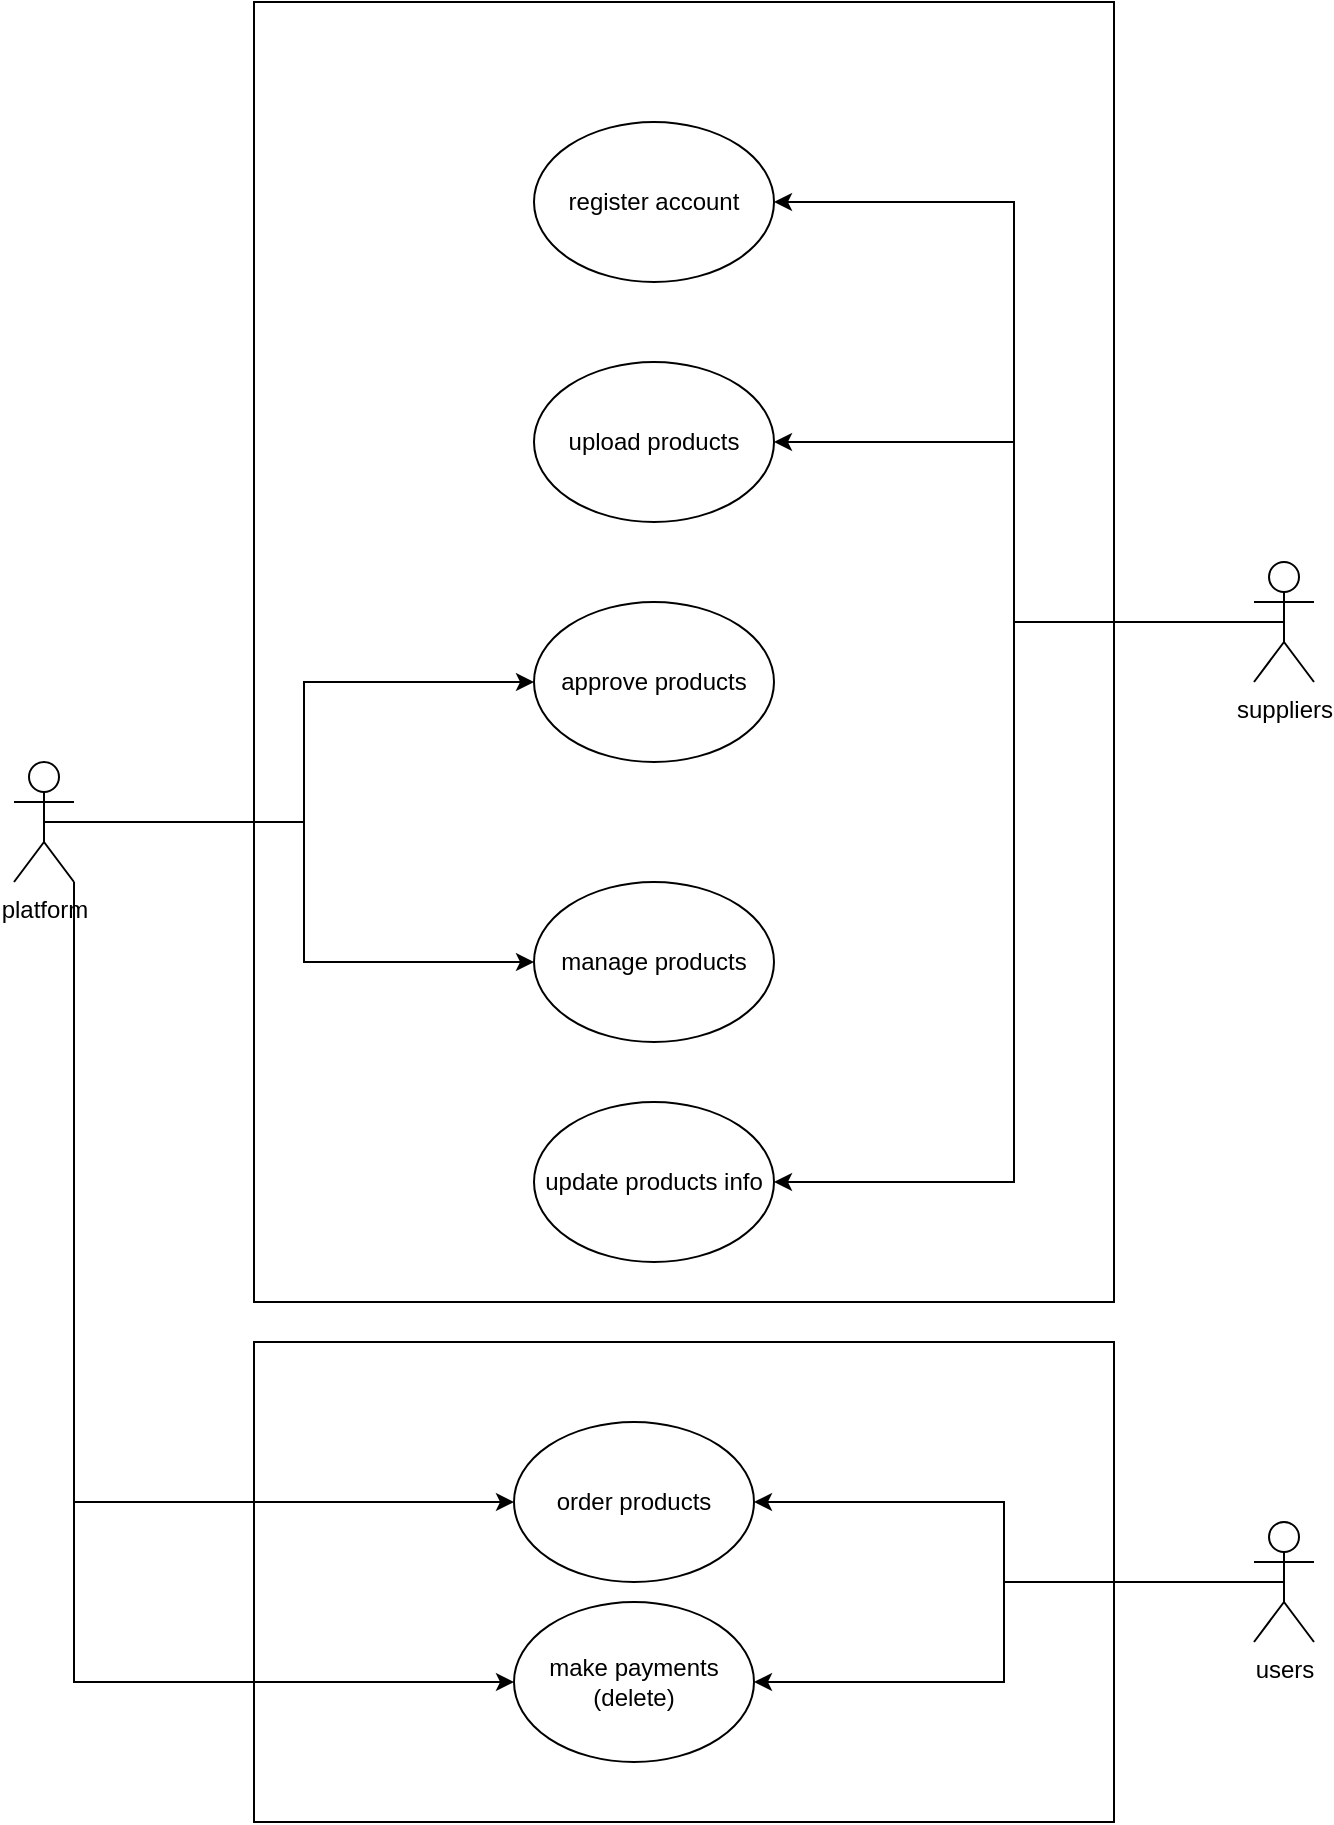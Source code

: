 <mxfile version="20.4.0" type="github" pages="5">
  <diagram id="nJC5CbtD6ITVbMb1Q73q" name="Use Case">
    <mxGraphModel dx="1407" dy="1702" grid="1" gridSize="10" guides="1" tooltips="1" connect="1" arrows="1" fold="1" page="1" pageScale="1" pageWidth="850" pageHeight="1100" math="0" shadow="0">
      <root>
        <mxCell id="0" />
        <mxCell id="1" parent="0" />
        <mxCell id="D7RnyqrD7TSsdvKjuRl5-16" value="" style="rounded=0;whiteSpace=wrap;html=1;" vertex="1" parent="1">
          <mxGeometry x="210" y="550" width="430" height="240" as="geometry" />
        </mxCell>
        <mxCell id="D7RnyqrD7TSsdvKjuRl5-15" value="" style="rounded=0;whiteSpace=wrap;html=1;" vertex="1" parent="1">
          <mxGeometry x="210" y="-120" width="430" height="650" as="geometry" />
        </mxCell>
        <mxCell id="otnVlE3y3-r2m2NQ43wk-14" style="edgeStyle=orthogonalEdgeStyle;rounded=0;orthogonalLoop=1;jettySize=auto;html=1;exitX=0.5;exitY=0.5;exitDx=0;exitDy=0;exitPerimeter=0;entryX=0;entryY=0.5;entryDx=0;entryDy=0;" parent="1" source="otnVlE3y3-r2m2NQ43wk-1" target="otnVlE3y3-r2m2NQ43wk-7" edge="1">
          <mxGeometry relative="1" as="geometry" />
        </mxCell>
        <mxCell id="D7RnyqrD7TSsdvKjuRl5-11" style="edgeStyle=orthogonalEdgeStyle;rounded=0;orthogonalLoop=1;jettySize=auto;html=1;exitX=1;exitY=1;exitDx=0;exitDy=0;exitPerimeter=0;entryX=0;entryY=0.5;entryDx=0;entryDy=0;" edge="1" parent="1" source="otnVlE3y3-r2m2NQ43wk-1" target="D7RnyqrD7TSsdvKjuRl5-4">
          <mxGeometry relative="1" as="geometry" />
        </mxCell>
        <mxCell id="D7RnyqrD7TSsdvKjuRl5-12" style="edgeStyle=orthogonalEdgeStyle;rounded=0;orthogonalLoop=1;jettySize=auto;html=1;exitX=1;exitY=1;exitDx=0;exitDy=0;exitPerimeter=0;entryX=0;entryY=0.5;entryDx=0;entryDy=0;" edge="1" parent="1" source="otnVlE3y3-r2m2NQ43wk-1" target="D7RnyqrD7TSsdvKjuRl5-6">
          <mxGeometry relative="1" as="geometry" />
        </mxCell>
        <mxCell id="9e-IZ0CjGGf-D902P03D-2" style="edgeStyle=orthogonalEdgeStyle;rounded=0;orthogonalLoop=1;jettySize=auto;html=1;exitX=0.5;exitY=0.5;exitDx=0;exitDy=0;exitPerimeter=0;entryX=0;entryY=0.5;entryDx=0;entryDy=0;" edge="1" parent="1" source="otnVlE3y3-r2m2NQ43wk-1" target="9e-IZ0CjGGf-D902P03D-1">
          <mxGeometry relative="1" as="geometry" />
        </mxCell>
        <mxCell id="otnVlE3y3-r2m2NQ43wk-1" value="platform" style="shape=umlActor;verticalLabelPosition=bottom;verticalAlign=top;html=1;" parent="1" vertex="1">
          <mxGeometry x="90" y="260" width="30" height="60" as="geometry" />
        </mxCell>
        <mxCell id="otnVlE3y3-r2m2NQ43wk-11" style="edgeStyle=orthogonalEdgeStyle;rounded=0;orthogonalLoop=1;jettySize=auto;html=1;exitX=0.5;exitY=0.5;exitDx=0;exitDy=0;exitPerimeter=0;entryX=1;entryY=0.5;entryDx=0;entryDy=0;" parent="1" source="otnVlE3y3-r2m2NQ43wk-2" target="otnVlE3y3-r2m2NQ43wk-5" edge="1">
          <mxGeometry relative="1" as="geometry" />
        </mxCell>
        <mxCell id="otnVlE3y3-r2m2NQ43wk-12" style="edgeStyle=orthogonalEdgeStyle;rounded=0;orthogonalLoop=1;jettySize=auto;html=1;exitX=0.5;exitY=0.5;exitDx=0;exitDy=0;exitPerimeter=0;entryX=1;entryY=0.5;entryDx=0;entryDy=0;" parent="1" source="otnVlE3y3-r2m2NQ43wk-2" target="otnVlE3y3-r2m2NQ43wk-6" edge="1">
          <mxGeometry relative="1" as="geometry" />
        </mxCell>
        <mxCell id="otnVlE3y3-r2m2NQ43wk-13" style="edgeStyle=orthogonalEdgeStyle;rounded=0;orthogonalLoop=1;jettySize=auto;html=1;exitX=0.5;exitY=0.5;exitDx=0;exitDy=0;exitPerimeter=0;entryX=1;entryY=0.5;entryDx=0;entryDy=0;" parent="1" source="otnVlE3y3-r2m2NQ43wk-2" target="otnVlE3y3-r2m2NQ43wk-9" edge="1">
          <mxGeometry relative="1" as="geometry" />
        </mxCell>
        <mxCell id="otnVlE3y3-r2m2NQ43wk-2" value="suppliers" style="shape=umlActor;verticalLabelPosition=bottom;verticalAlign=top;html=1;" parent="1" vertex="1">
          <mxGeometry x="710" y="160" width="30" height="60" as="geometry" />
        </mxCell>
        <mxCell id="otnVlE3y3-r2m2NQ43wk-5" value="register account" style="ellipse;whiteSpace=wrap;html=1;" parent="1" vertex="1">
          <mxGeometry x="350" y="-60" width="120" height="80" as="geometry" />
        </mxCell>
        <mxCell id="otnVlE3y3-r2m2NQ43wk-6" value="upload products" style="ellipse;whiteSpace=wrap;html=1;" parent="1" vertex="1">
          <mxGeometry x="350" y="60" width="120" height="80" as="geometry" />
        </mxCell>
        <mxCell id="otnVlE3y3-r2m2NQ43wk-7" value="manage products" style="ellipse;whiteSpace=wrap;html=1;" parent="1" vertex="1">
          <mxGeometry x="350" y="320" width="120" height="80" as="geometry" />
        </mxCell>
        <mxCell id="otnVlE3y3-r2m2NQ43wk-9" value="update products info" style="ellipse;whiteSpace=wrap;html=1;" parent="1" vertex="1">
          <mxGeometry x="350" y="430" width="120" height="80" as="geometry" />
        </mxCell>
        <mxCell id="D7RnyqrD7TSsdvKjuRl5-8" style="edgeStyle=orthogonalEdgeStyle;rounded=0;orthogonalLoop=1;jettySize=auto;html=1;exitX=0.5;exitY=0.5;exitDx=0;exitDy=0;exitPerimeter=0;entryX=1;entryY=0.5;entryDx=0;entryDy=0;" edge="1" parent="1" source="D7RnyqrD7TSsdvKjuRl5-3" target="D7RnyqrD7TSsdvKjuRl5-4">
          <mxGeometry relative="1" as="geometry" />
        </mxCell>
        <mxCell id="D7RnyqrD7TSsdvKjuRl5-9" style="edgeStyle=orthogonalEdgeStyle;rounded=0;orthogonalLoop=1;jettySize=auto;html=1;exitX=0.5;exitY=0.5;exitDx=0;exitDy=0;exitPerimeter=0;entryX=1;entryY=0.5;entryDx=0;entryDy=0;" edge="1" parent="1" source="D7RnyqrD7TSsdvKjuRl5-3" target="D7RnyqrD7TSsdvKjuRl5-6">
          <mxGeometry relative="1" as="geometry" />
        </mxCell>
        <mxCell id="D7RnyqrD7TSsdvKjuRl5-3" value="users" style="shape=umlActor;verticalLabelPosition=bottom;verticalAlign=top;html=1;" vertex="1" parent="1">
          <mxGeometry x="710" y="640" width="30" height="60" as="geometry" />
        </mxCell>
        <mxCell id="D7RnyqrD7TSsdvKjuRl5-4" value="order products" style="ellipse;whiteSpace=wrap;html=1;" vertex="1" parent="1">
          <mxGeometry x="340" y="590" width="120" height="80" as="geometry" />
        </mxCell>
        <mxCell id="D7RnyqrD7TSsdvKjuRl5-6" value="make payments (delete)" style="ellipse;whiteSpace=wrap;html=1;" vertex="1" parent="1">
          <mxGeometry x="340" y="680" width="120" height="80" as="geometry" />
        </mxCell>
        <mxCell id="9e-IZ0CjGGf-D902P03D-1" value="approve products" style="ellipse;whiteSpace=wrap;html=1;" vertex="1" parent="1">
          <mxGeometry x="350" y="180" width="120" height="80" as="geometry" />
        </mxCell>
      </root>
    </mxGraphModel>
  </diagram>
  <diagram id="8WiM7awgASSFZqjmYkqC" name="Activity Diagram">
    <mxGraphModel dx="1948" dy="834" grid="1" gridSize="10" guides="1" tooltips="1" connect="1" arrows="1" fold="1" page="1" pageScale="1" pageWidth="850" pageHeight="1100" math="0" shadow="0">
      <root>
        <mxCell id="0" />
        <mxCell id="1" parent="0" />
        <mxCell id="8fuKoQOsYQC5Oq5qR4_i-2" value="" style="ellipse;html=1;shape=startState;fillColor=#000000;strokeColor=#ff0000;" vertex="1" parent="1">
          <mxGeometry x="225" y="250" width="30" height="30" as="geometry" />
        </mxCell>
        <mxCell id="8fuKoQOsYQC5Oq5qR4_i-3" value="" style="edgeStyle=orthogonalEdgeStyle;html=1;verticalAlign=bottom;endArrow=open;endSize=8;strokeColor=#ff0000;rounded=0;" edge="1" source="8fuKoQOsYQC5Oq5qR4_i-2" parent="1">
          <mxGeometry relative="1" as="geometry">
            <mxPoint x="240" y="340" as="targetPoint" />
          </mxGeometry>
        </mxCell>
        <mxCell id="8fuKoQOsYQC5Oq5qR4_i-9" value="create supplier account" style="rounded=1;whiteSpace=wrap;html=1;arcSize=40;fontColor=#000000;fillColor=#ffffc0;strokeColor=#ff0000;" vertex="1" parent="1">
          <mxGeometry x="180" y="340" width="120" height="40" as="geometry" />
        </mxCell>
        <mxCell id="8fuKoQOsYQC5Oq5qR4_i-10" value="" style="edgeStyle=orthogonalEdgeStyle;html=1;verticalAlign=bottom;endArrow=open;endSize=8;strokeColor=#ff0000;rounded=0;" edge="1" source="8fuKoQOsYQC5Oq5qR4_i-9" parent="1">
          <mxGeometry relative="1" as="geometry">
            <mxPoint x="240" y="440" as="targetPoint" />
          </mxGeometry>
        </mxCell>
        <mxCell id="8fuKoQOsYQC5Oq5qR4_i-11" value="True?" style="rhombus;whiteSpace=wrap;html=1;fillColor=#ffffc0;strokeColor=#ff0000;" vertex="1" parent="1">
          <mxGeometry x="200" y="440" width="80" height="40" as="geometry" />
        </mxCell>
        <mxCell id="8fuKoQOsYQC5Oq5qR4_i-12" value="no" style="edgeStyle=orthogonalEdgeStyle;html=1;align=left;verticalAlign=bottom;endArrow=open;endSize=8;strokeColor=#ff0000;rounded=0;" edge="1" source="8fuKoQOsYQC5Oq5qR4_i-11" parent="1" target="8fuKoQOsYQC5Oq5qR4_i-25">
          <mxGeometry x="-1" relative="1" as="geometry">
            <mxPoint x="380" y="460" as="targetPoint" />
          </mxGeometry>
        </mxCell>
        <mxCell id="8fuKoQOsYQC5Oq5qR4_i-13" value="yes" style="edgeStyle=orthogonalEdgeStyle;html=1;align=left;verticalAlign=top;endArrow=open;endSize=8;strokeColor=#ff0000;rounded=0;" edge="1" source="8fuKoQOsYQC5Oq5qR4_i-11" parent="1">
          <mxGeometry x="-1" relative="1" as="geometry">
            <mxPoint x="240" y="540" as="targetPoint" />
          </mxGeometry>
        </mxCell>
        <mxCell id="8fuKoQOsYQC5Oq5qR4_i-14" value="login" style="rounded=1;whiteSpace=wrap;html=1;arcSize=40;fontColor=#000000;fillColor=#ffffc0;strokeColor=#ff0000;" vertex="1" parent="1">
          <mxGeometry x="180" y="540" width="120" height="40" as="geometry" />
        </mxCell>
        <mxCell id="8fuKoQOsYQC5Oq5qR4_i-15" value="" style="edgeStyle=orthogonalEdgeStyle;html=1;verticalAlign=bottom;endArrow=open;endSize=8;strokeColor=#ff0000;rounded=0;" edge="1" source="8fuKoQOsYQC5Oq5qR4_i-14" parent="1">
          <mxGeometry relative="1" as="geometry">
            <mxPoint x="240" y="640" as="targetPoint" />
          </mxGeometry>
        </mxCell>
        <mxCell id="8fuKoQOsYQC5Oq5qR4_i-17" value="True?" style="rhombus;whiteSpace=wrap;html=1;fillColor=#ffffc0;strokeColor=#ff0000;" vertex="1" parent="1">
          <mxGeometry x="200" y="640" width="80" height="40" as="geometry" />
        </mxCell>
        <mxCell id="8fuKoQOsYQC5Oq5qR4_i-18" value="no" style="edgeStyle=orthogonalEdgeStyle;html=1;align=left;verticalAlign=bottom;endArrow=open;endSize=8;strokeColor=#ff0000;rounded=0;exitX=0;exitY=0.5;exitDx=0;exitDy=0;entryX=0;entryY=0.5;entryDx=0;entryDy=0;" edge="1" source="8fuKoQOsYQC5Oq5qR4_i-17" parent="1" target="8fuKoQOsYQC5Oq5qR4_i-9">
          <mxGeometry x="-1" relative="1" as="geometry">
            <mxPoint x="380" y="660" as="targetPoint" />
            <Array as="points">
              <mxPoint x="110" y="660" />
              <mxPoint x="110" y="360" />
            </Array>
          </mxGeometry>
        </mxCell>
        <mxCell id="8fuKoQOsYQC5Oq5qR4_i-19" value="yes" style="edgeStyle=orthogonalEdgeStyle;html=1;align=left;verticalAlign=top;endArrow=open;endSize=8;strokeColor=#ff0000;rounded=0;" edge="1" source="8fuKoQOsYQC5Oq5qR4_i-17" parent="1">
          <mxGeometry x="-1" relative="1" as="geometry">
            <mxPoint x="240" y="740" as="targetPoint" />
          </mxGeometry>
        </mxCell>
        <mxCell id="8fuKoQOsYQC5Oq5qR4_i-29" style="edgeStyle=orthogonalEdgeStyle;rounded=0;orthogonalLoop=1;jettySize=auto;html=1;exitX=1;exitY=0.5;exitDx=0;exitDy=0;" edge="1" parent="1" source="8fuKoQOsYQC5Oq5qR4_i-20" target="8fuKoQOsYQC5Oq5qR4_i-27">
          <mxGeometry relative="1" as="geometry" />
        </mxCell>
        <mxCell id="8fuKoQOsYQC5Oq5qR4_i-20" value="add products info" style="rounded=1;whiteSpace=wrap;html=1;arcSize=40;fontColor=#000000;fillColor=#ffffc0;strokeColor=#ff0000;" vertex="1" parent="1">
          <mxGeometry x="180" y="740" width="120" height="40" as="geometry" />
        </mxCell>
        <mxCell id="8fuKoQOsYQC5Oq5qR4_i-25" value="" style="ellipse;html=1;shape=endState;fillColor=#000000;strokeColor=#ff0000;" vertex="1" parent="1">
          <mxGeometry x="365" y="445" width="30" height="30" as="geometry" />
        </mxCell>
        <mxCell id="8fuKoQOsYQC5Oq5qR4_i-36" style="edgeStyle=orthogonalEdgeStyle;rounded=0;orthogonalLoop=1;jettySize=auto;html=1;exitX=0.5;exitY=1;exitDx=0;exitDy=0;entryX=0.5;entryY=0;entryDx=0;entryDy=0;" edge="1" parent="1" source="8fuKoQOsYQC5Oq5qR4_i-27" target="8fuKoQOsYQC5Oq5qR4_i-33">
          <mxGeometry relative="1" as="geometry" />
        </mxCell>
        <mxCell id="8fuKoQOsYQC5Oq5qR4_i-27" value="Admin approved selling products" style="rounded=1;whiteSpace=wrap;html=1;arcSize=40;fontColor=#000000;fillColor=#ffffc0;strokeColor=#ff0000;" vertex="1" parent="1">
          <mxGeometry x="570" y="740" width="120" height="40" as="geometry" />
        </mxCell>
        <mxCell id="8fuKoQOsYQC5Oq5qR4_i-30" value="approve and update product details info (Except inventory)" style="rounded=1;whiteSpace=wrap;html=1;arcSize=40;fontColor=#000000;fillColor=#ffffc0;strokeColor=#ff0000;" vertex="1" parent="1">
          <mxGeometry x="570" y="940" width="120" height="40" as="geometry" />
        </mxCell>
        <mxCell id="8fuKoQOsYQC5Oq5qR4_i-31" value="" style="edgeStyle=orthogonalEdgeStyle;html=1;verticalAlign=bottom;endArrow=open;endSize=8;strokeColor=#ff0000;rounded=0;exitX=0;exitY=0.5;exitDx=0;exitDy=0;entryX=1;entryY=0.5;entryDx=0;entryDy=0;" edge="1" source="8fuKoQOsYQC5Oq5qR4_i-30" parent="1" target="8fuKoQOsYQC5Oq5qR4_i-39">
          <mxGeometry relative="1" as="geometry">
            <mxPoint x="630" y="1040" as="targetPoint" />
          </mxGeometry>
        </mxCell>
        <mxCell id="8fuKoQOsYQC5Oq5qR4_i-33" value="Product Selected?" style="rhombus;whiteSpace=wrap;html=1;fillColor=#ffffc0;strokeColor=#ff0000;" vertex="1" parent="1">
          <mxGeometry x="590" y="840" width="80" height="40" as="geometry" />
        </mxCell>
        <mxCell id="8fuKoQOsYQC5Oq5qR4_i-34" value="no" style="edgeStyle=orthogonalEdgeStyle;html=1;align=left;verticalAlign=bottom;endArrow=open;endSize=8;strokeColor=#ff0000;rounded=0;exitX=1;exitY=0.5;exitDx=0;exitDy=0;" edge="1" source="8fuKoQOsYQC5Oq5qR4_i-33" parent="1" target="8fuKoQOsYQC5Oq5qR4_i-38">
          <mxGeometry x="-1" relative="1" as="geometry">
            <mxPoint x="500" y="860" as="targetPoint" />
          </mxGeometry>
        </mxCell>
        <mxCell id="8fuKoQOsYQC5Oq5qR4_i-35" value="yes" style="edgeStyle=orthogonalEdgeStyle;html=1;align=left;verticalAlign=top;endArrow=open;endSize=8;strokeColor=#ff0000;rounded=0;" edge="1" source="8fuKoQOsYQC5Oq5qR4_i-33" parent="1">
          <mxGeometry x="-1" relative="1" as="geometry">
            <mxPoint x="630" y="940" as="targetPoint" />
          </mxGeometry>
        </mxCell>
        <mxCell id="8fuKoQOsYQC5Oq5qR4_i-38" value="" style="ellipse;html=1;shape=endState;fillColor=#000000;strokeColor=#ff0000;" vertex="1" parent="1">
          <mxGeometry x="750" y="845" width="30" height="30" as="geometry" />
        </mxCell>
        <mxCell id="8fuKoQOsYQC5Oq5qR4_i-39" value="update products inventory" style="rounded=1;whiteSpace=wrap;html=1;arcSize=40;fontColor=#000000;fillColor=#ffffc0;strokeColor=#ff0000;" vertex="1" parent="1">
          <mxGeometry x="180" y="940" width="120" height="40" as="geometry" />
        </mxCell>
        <mxCell id="8fuKoQOsYQC5Oq5qR4_i-40" value="" style="edgeStyle=orthogonalEdgeStyle;html=1;verticalAlign=bottom;endArrow=open;endSize=8;strokeColor=#ff0000;rounded=0;entryX=0;entryY=0.5;entryDx=0;entryDy=0;" edge="1" source="8fuKoQOsYQC5Oq5qR4_i-39" parent="1" target="8fuKoQOsYQC5Oq5qR4_i-41">
          <mxGeometry relative="1" as="geometry">
            <mxPoint x="240" y="1050" as="targetPoint" />
            <Array as="points">
              <mxPoint x="240" y="1060" />
            </Array>
          </mxGeometry>
        </mxCell>
        <mxCell id="8fuKoQOsYQC5Oq5qR4_i-50" style="edgeStyle=orthogonalEdgeStyle;rounded=0;orthogonalLoop=1;jettySize=auto;html=1;exitX=1;exitY=0.5;exitDx=0;exitDy=0;entryX=0;entryY=0.5;entryDx=0;entryDy=0;" edge="1" parent="1" source="8fuKoQOsYQC5Oq5qR4_i-41" target="8fuKoQOsYQC5Oq5qR4_i-45">
          <mxGeometry relative="1" as="geometry" />
        </mxCell>
        <mxCell id="8fuKoQOsYQC5Oq5qR4_i-41" value="update product inventory info" style="rounded=1;whiteSpace=wrap;html=1;arcSize=40;fontColor=#000000;fillColor=#ffffc0;strokeColor=#ff0000;" vertex="1" parent="1">
          <mxGeometry x="570" y="1040" width="120" height="40" as="geometry" />
        </mxCell>
        <mxCell id="8fuKoQOsYQC5Oq5qR4_i-42" value="update product status" style="rounded=1;whiteSpace=wrap;html=1;arcSize=40;fontColor=#000000;fillColor=#ffffc0;strokeColor=#ff0000;" vertex="1" parent="1">
          <mxGeometry x="570" y="1140" width="120" height="40" as="geometry" />
        </mxCell>
        <mxCell id="8fuKoQOsYQC5Oq5qR4_i-43" value="" style="edgeStyle=orthogonalEdgeStyle;html=1;verticalAlign=bottom;endArrow=open;endSize=8;strokeColor=#ff0000;rounded=0;" edge="1" source="8fuKoQOsYQC5Oq5qR4_i-42" parent="1" target="8fuKoQOsYQC5Oq5qR4_i-62">
          <mxGeometry relative="1" as="geometry">
            <mxPoint x="630" y="1280" as="targetPoint" />
          </mxGeometry>
        </mxCell>
        <mxCell id="8fuKoQOsYQC5Oq5qR4_i-45" value="Ordered Product ?" style="rhombus;whiteSpace=wrap;html=1;fillColor=#ffffc0;strokeColor=#ff0000;" vertex="1" parent="1">
          <mxGeometry x="970" y="1040" width="80" height="40" as="geometry" />
        </mxCell>
        <mxCell id="8fuKoQOsYQC5Oq5qR4_i-47" value="yes" style="edgeStyle=orthogonalEdgeStyle;html=1;align=left;verticalAlign=top;endArrow=open;endSize=8;strokeColor=#ff0000;rounded=0;exitX=0.5;exitY=1;exitDx=0;exitDy=0;" edge="1" source="8fuKoQOsYQC5Oq5qR4_i-45" parent="1">
          <mxGeometry x="-1" relative="1" as="geometry">
            <mxPoint x="1010" y="1120" as="targetPoint" />
          </mxGeometry>
        </mxCell>
        <mxCell id="8fuKoQOsYQC5Oq5qR4_i-53" style="edgeStyle=orthogonalEdgeStyle;rounded=0;orthogonalLoop=1;jettySize=auto;html=1;exitX=1;exitY=0.75;exitDx=0;exitDy=0;entryX=1;entryY=0.5;entryDx=0;entryDy=0;exitPerimeter=0;" edge="1" parent="1" source="8fuKoQOsYQC5Oq5qR4_i-54" target="8fuKoQOsYQC5Oq5qR4_i-42">
          <mxGeometry relative="1" as="geometry">
            <Array as="points">
              <mxPoint x="990" y="1160" />
              <mxPoint x="690" y="1160" />
            </Array>
          </mxGeometry>
        </mxCell>
        <mxCell id="8fuKoQOsYQC5Oq5qR4_i-51" value="Generate Order Financial Statement" style="rounded=1;whiteSpace=wrap;html=1;arcSize=40;fontColor=#000000;fillColor=#ffffc0;strokeColor=#ff0000;" vertex="1" parent="1">
          <mxGeometry x="960" y="1190" width="120" height="40" as="geometry" />
        </mxCell>
        <mxCell id="8fuKoQOsYQC5Oq5qR4_i-52" value="" style="edgeStyle=orthogonalEdgeStyle;html=1;verticalAlign=bottom;endArrow=open;endSize=8;strokeColor=#ff0000;rounded=0;" edge="1" source="8fuKoQOsYQC5Oq5qR4_i-51" parent="1" target="8fuKoQOsYQC5Oq5qR4_i-63">
          <mxGeometry relative="1" as="geometry">
            <mxPoint x="1020" y="1290" as="targetPoint" />
          </mxGeometry>
        </mxCell>
        <mxCell id="8fuKoQOsYQC5Oq5qR4_i-54" value="" style="html=1;points=[];perimeter=orthogonalPerimeter;direction=south;" vertex="1" parent="1">
          <mxGeometry x="970" y="1120" width="80" height="10" as="geometry" />
        </mxCell>
        <mxCell id="8fuKoQOsYQC5Oq5qR4_i-61" value="" style="endArrow=classic;html=1;rounded=0;" edge="1" parent="1" target="8fuKoQOsYQC5Oq5qR4_i-51">
          <mxGeometry width="50" height="50" relative="1" as="geometry">
            <mxPoint x="1020" y="1130" as="sourcePoint" />
            <mxPoint x="970" y="1170" as="targetPoint" />
          </mxGeometry>
        </mxCell>
        <mxCell id="8fuKoQOsYQC5Oq5qR4_i-62" value="" style="ellipse;html=1;shape=endState;fillColor=#000000;strokeColor=#ff0000;" vertex="1" parent="1">
          <mxGeometry x="615" y="1265.0" width="30" height="30" as="geometry" />
        </mxCell>
        <mxCell id="8fuKoQOsYQC5Oq5qR4_i-63" value="" style="ellipse;html=1;shape=endState;fillColor=#000000;strokeColor=#ff0000;" vertex="1" parent="1">
          <mxGeometry x="1005" y="1275.0" width="30" height="30" as="geometry" />
        </mxCell>
        <mxCell id="8fuKoQOsYQC5Oq5qR4_i-68" value="Supplier" style="swimlane;" vertex="1" parent="1">
          <mxGeometry x="60" y="200" width="390" height="1140" as="geometry" />
        </mxCell>
        <mxCell id="8fuKoQOsYQC5Oq5qR4_i-69" value="Platform" style="swimlane;" vertex="1" parent="1">
          <mxGeometry x="450" y="200" width="390" height="1140" as="geometry" />
        </mxCell>
        <mxCell id="8fuKoQOsYQC5Oq5qR4_i-70" value="User" style="swimlane;" vertex="1" parent="1">
          <mxGeometry x="840" y="200" width="390" height="1140" as="geometry" />
        </mxCell>
      </root>
    </mxGraphModel>
  </diagram>
  <diagram id="tJTL4Pm6WWZNUWAz3Xqw" name="State Diagram">
    <mxGraphModel dx="1266" dy="542" grid="1" gridSize="10" guides="1" tooltips="1" connect="1" arrows="1" fold="1" page="1" pageScale="1" pageWidth="850" pageHeight="1100" math="0" shadow="0">
      <root>
        <mxCell id="0" />
        <mxCell id="1" parent="0" />
        <mxCell id="KLiT7YvcpH8t8QayQ7co-14" style="edgeStyle=orthogonalEdgeStyle;rounded=0;orthogonalLoop=1;jettySize=auto;html=1;exitX=1;exitY=0.5;exitDx=0;exitDy=0;entryX=0;entryY=0.5;entryDx=0;entryDy=0;" edge="1" parent="1" source="KLiT7YvcpH8t8QayQ7co-10" target="KLiT7YvcpH8t8QayQ7co-13">
          <mxGeometry relative="1" as="geometry" />
        </mxCell>
        <mxCell id="KLiT7YvcpH8t8QayQ7co-10" value="Product added (without approved &amp;amp; inventory)" style="rounded=1;whiteSpace=wrap;html=1;" vertex="1" parent="1">
          <mxGeometry x="440" y="335" width="120" height="60" as="geometry" />
        </mxCell>
        <mxCell id="KLiT7YvcpH8t8QayQ7co-18" style="edgeStyle=orthogonalEdgeStyle;rounded=0;orthogonalLoop=1;jettySize=auto;html=1;exitX=1;exitY=0.5;exitDx=0;exitDy=0;entryX=0;entryY=0.5;entryDx=0;entryDy=0;" edge="1" parent="1" source="KLiT7YvcpH8t8QayQ7co-13" target="KLiT7YvcpH8t8QayQ7co-17">
          <mxGeometry relative="1" as="geometry" />
        </mxCell>
        <mxCell id="KLiT7YvcpH8t8QayQ7co-13" value="Product approved and set the price" style="rounded=1;whiteSpace=wrap;html=1;" vertex="1" parent="1">
          <mxGeometry x="670" y="335" width="120" height="60" as="geometry" />
        </mxCell>
        <mxCell id="KLiT7YvcpH8t8QayQ7co-15" value="Approved Product &lt;br&gt;and Set its price" style="text;html=1;align=center;verticalAlign=middle;resizable=0;points=[];autosize=1;strokeColor=none;fillColor=none;" vertex="1" parent="1">
          <mxGeometry x="550" y="330" width="120" height="40" as="geometry" />
        </mxCell>
        <mxCell id="KLiT7YvcpH8t8QayQ7co-23" style="edgeStyle=orthogonalEdgeStyle;rounded=0;orthogonalLoop=1;jettySize=auto;html=1;exitX=1;exitY=0.5;exitDx=0;exitDy=0;entryX=0;entryY=0.5;entryDx=0;entryDy=0;" edge="1" parent="1" source="KLiT7YvcpH8t8QayQ7co-17" target="KLiT7YvcpH8t8QayQ7co-22">
          <mxGeometry relative="1" as="geometry" />
        </mxCell>
        <mxCell id="GapQZmKAdbS41_lFe_mX-2" style="edgeStyle=orthogonalEdgeStyle;rounded=0;orthogonalLoop=1;jettySize=auto;html=1;exitX=1;exitY=0.5;exitDx=0;exitDy=0;entryX=0;entryY=0.5;entryDx=0;entryDy=0;" edge="1" parent="1" source="KLiT7YvcpH8t8QayQ7co-17" target="GapQZmKAdbS41_lFe_mX-1">
          <mxGeometry relative="1" as="geometry" />
        </mxCell>
        <mxCell id="KLiT7YvcpH8t8QayQ7co-17" value="Products inventory change" style="rounded=1;whiteSpace=wrap;html=1;" vertex="1" parent="1">
          <mxGeometry x="890" y="335" width="120" height="60" as="geometry" />
        </mxCell>
        <mxCell id="KLiT7YvcpH8t8QayQ7co-19" value="Add Inventory" style="text;html=1;align=center;verticalAlign=middle;resizable=0;points=[];autosize=1;strokeColor=none;fillColor=none;" vertex="1" parent="1">
          <mxGeometry x="790" y="340" width="100" height="30" as="geometry" />
        </mxCell>
        <mxCell id="KLiT7YvcpH8t8QayQ7co-22" value="Inventory change" style="rounded=1;whiteSpace=wrap;html=1;" vertex="1" parent="1">
          <mxGeometry x="1160" y="290" width="120" height="60" as="geometry" />
        </mxCell>
        <mxCell id="KLiT7YvcpH8t8QayQ7co-25" value="Producted&lt;br&gt;&amp;nbsp;Ordered" style="text;html=1;align=center;verticalAlign=middle;resizable=0;points=[];autosize=1;strokeColor=none;fillColor=none;" vertex="1" parent="1">
          <mxGeometry x="1010" y="345" width="80" height="40" as="geometry" />
        </mxCell>
        <mxCell id="E2d0xsJDR1vviesGD5co-3" style="edgeStyle=none;rounded=0;orthogonalLoop=1;jettySize=auto;html=1;exitX=1;exitY=0.5;exitDx=0;exitDy=0;entryX=0;entryY=0.5;entryDx=0;entryDy=0;" edge="1" parent="1" source="E2d0xsJDR1vviesGD5co-2" target="KLiT7YvcpH8t8QayQ7co-10">
          <mxGeometry relative="1" as="geometry" />
        </mxCell>
        <mxCell id="E2d0xsJDR1vviesGD5co-2" value="Supplier Account Created" style="rounded=1;whiteSpace=wrap;html=1;" vertex="1" parent="1">
          <mxGeometry x="240" y="335" width="120" height="60" as="geometry" />
        </mxCell>
        <mxCell id="E2d0xsJDR1vviesGD5co-5" value="Submit Products" style="text;html=1;strokeColor=none;fillColor=none;align=center;verticalAlign=middle;whiteSpace=wrap;rounded=0;" vertex="1" parent="1">
          <mxGeometry x="370" y="335" width="60" height="30" as="geometry" />
        </mxCell>
        <mxCell id="E2d0xsJDR1vviesGD5co-6" value="Create Suppliers Account" style="text;html=1;strokeColor=none;fillColor=none;align=center;verticalAlign=middle;whiteSpace=wrap;rounded=0;" vertex="1" parent="1">
          <mxGeometry x="130" y="335" width="110" height="30" as="geometry" />
        </mxCell>
        <mxCell id="E2d0xsJDR1vviesGD5co-7" value="" style="ellipse;html=1;shape=startState;fillColor=#000000;strokeColor=#ff0000;" vertex="1" parent="1">
          <mxGeometry x="100" y="350" width="30" height="30" as="geometry" />
        </mxCell>
        <mxCell id="E2d0xsJDR1vviesGD5co-8" value="" style="edgeStyle=orthogonalEdgeStyle;html=1;verticalAlign=bottom;endArrow=open;endSize=8;strokeColor=#ff0000;rounded=0;entryX=0;entryY=0.5;entryDx=0;entryDy=0;" edge="1" source="E2d0xsJDR1vviesGD5co-7" parent="1" target="E2d0xsJDR1vviesGD5co-2">
          <mxGeometry relative="1" as="geometry">
            <mxPoint x="230" y="365" as="targetPoint" />
          </mxGeometry>
        </mxCell>
        <mxCell id="GapQZmKAdbS41_lFe_mX-1" value="Generate order" style="rounded=1;whiteSpace=wrap;html=1;" vertex="1" parent="1">
          <mxGeometry x="1160" y="390" width="120" height="60" as="geometry" />
        </mxCell>
      </root>
    </mxGraphModel>
  </diagram>
  <diagram id="ZQGA7ipY6BzPH2nBvvBg" name="Sequence Diagram">
    <mxGraphModel dx="1489" dy="638" grid="1" gridSize="10" guides="1" tooltips="1" connect="1" arrows="1" fold="1" page="1" pageScale="1" pageWidth="850" pageHeight="1100" math="0" shadow="0">
      <root>
        <mxCell id="0" />
        <mxCell id="1" parent="0" />
        <mxCell id="Bt_NXFMtj_O8qIiYBkgm-3" value="System" style="html=1;" vertex="1" parent="1">
          <mxGeometry x="520" y="90" width="110" height="50" as="geometry" />
        </mxCell>
        <mxCell id="Bt_NXFMtj_O8qIiYBkgm-6" value="" style="shape=umlLifeline;participant=umlActor;perimeter=lifelinePerimeter;whiteSpace=wrap;html=1;container=1;collapsible=0;recursiveResize=0;verticalAlign=top;spacingTop=36;outlineConnect=0;" vertex="1" parent="1">
          <mxGeometry x="130" y="90" width="20" height="930" as="geometry" />
        </mxCell>
        <mxCell id="Ul8v0UfivBPth89PFnOR-13" value="" style="html=1;points=[];perimeter=orthogonalPerimeter;" vertex="1" parent="Bt_NXFMtj_O8qIiYBkgm-6">
          <mxGeometry x="5" y="80" width="10" height="30" as="geometry" />
        </mxCell>
        <mxCell id="Ul8v0UfivBPth89PFnOR-20" value="" style="html=1;points=[];perimeter=orthogonalPerimeter;" vertex="1" parent="Bt_NXFMtj_O8qIiYBkgm-6">
          <mxGeometry x="5" y="210" width="10" height="60" as="geometry" />
        </mxCell>
        <mxCell id="UilYgUZKtVuJQKvuDIJA-15" value="" style="html=1;points=[];perimeter=orthogonalPerimeter;" vertex="1" parent="Bt_NXFMtj_O8qIiYBkgm-6">
          <mxGeometry x="5" y="825" width="10" height="60" as="geometry" />
        </mxCell>
        <mxCell id="UilYgUZKtVuJQKvuDIJA-18" value="" style="html=1;points=[];perimeter=orthogonalPerimeter;" vertex="1" parent="Bt_NXFMtj_O8qIiYBkgm-6">
          <mxGeometry x="5" y="595" width="10" height="80" as="geometry" />
        </mxCell>
        <mxCell id="9oeMuTIhfgIXe6caLcxy-9" value="" style="html=1;points=[];perimeter=orthogonalPerimeter;" vertex="1" parent="Bt_NXFMtj_O8qIiYBkgm-6">
          <mxGeometry x="5" y="420" width="10" height="120" as="geometry" />
        </mxCell>
        <mxCell id="Bt_NXFMtj_O8qIiYBkgm-7" value="Supplier" style="text;html=1;align=center;verticalAlign=middle;resizable=0;points=[];autosize=1;strokeColor=none;fillColor=none;" vertex="1" parent="1">
          <mxGeometry x="105" y="125" width="70" height="30" as="geometry" />
        </mxCell>
        <mxCell id="oMuf4dUYnpR0nw3m816d-2" value="Admin" style="shape=umlLifeline;participant=umlActor;perimeter=lifelinePerimeter;whiteSpace=wrap;html=1;container=1;collapsible=0;recursiveResize=0;verticalAlign=top;spacingTop=36;outlineConnect=0;" vertex="1" parent="1">
          <mxGeometry x="340" y="90" width="20" height="930" as="geometry" />
        </mxCell>
        <mxCell id="Ul8v0UfivBPth89PFnOR-25" value="" style="html=1;points=[];perimeter=orthogonalPerimeter;" vertex="1" parent="oMuf4dUYnpR0nw3m816d-2">
          <mxGeometry y="340" width="10" height="50" as="geometry" />
        </mxCell>
        <mxCell id="9oeMuTIhfgIXe6caLcxy-6" value="" style="html=1;points=[];perimeter=orthogonalPerimeter;" vertex="1" parent="oMuf4dUYnpR0nw3m816d-2">
          <mxGeometry y="425" width="10" height="65" as="geometry" />
        </mxCell>
        <mxCell id="HDWDoqCt1mp4E6cCGt5W-1" value="User" style="shape=umlLifeline;participant=umlActor;perimeter=lifelinePerimeter;whiteSpace=wrap;html=1;container=1;collapsible=0;recursiveResize=0;verticalAlign=top;spacingTop=36;outlineConnect=0;" vertex="1" parent="1">
          <mxGeometry x="780" y="90" width="20" height="920" as="geometry" />
        </mxCell>
        <mxCell id="UilYgUZKtVuJQKvuDIJA-5" value="" style="html=1;points=[];perimeter=orthogonalPerimeter;" vertex="1" parent="HDWDoqCt1mp4E6cCGt5W-1">
          <mxGeometry x="5" y="695" width="10" height="80" as="geometry" />
        </mxCell>
        <mxCell id="HDWDoqCt1mp4E6cCGt5W-4" value="" style="endArrow=none;dashed=1;html=1;rounded=0;exitX=0.5;exitY=1;exitDx=0;exitDy=0;startArrow=none;" edge="1" parent="1" source="UilYgUZKtVuJQKvuDIJA-20">
          <mxGeometry width="50" height="50" relative="1" as="geometry">
            <mxPoint x="520" y="235" as="sourcePoint" />
            <mxPoint x="575" y="1010" as="targetPoint" />
          </mxGeometry>
        </mxCell>
        <mxCell id="Ul8v0UfivBPth89PFnOR-11" value="&lt;span style=&quot;font-size: 12px; background-color: rgb(248, 249, 250);&quot;&gt;createSuppliersAccount()&lt;/span&gt;" style="html=1;verticalAlign=bottom;endArrow=block;entryX=0;entryY=0;rounded=0;" edge="1" target="Ul8v0UfivBPth89PFnOR-10" parent="1">
          <mxGeometry x="0.169" relative="1" as="geometry">
            <mxPoint x="500" y="170" as="sourcePoint" />
            <Array as="points">
              <mxPoint x="140" y="170" />
            </Array>
            <mxPoint x="1" as="offset" />
          </mxGeometry>
        </mxCell>
        <mxCell id="Ul8v0UfivBPth89PFnOR-18" value="uploadProductInfo()" style="html=1;verticalAlign=bottom;endArrow=block;entryX=0;entryY=0;rounded=0;" edge="1" target="Ul8v0UfivBPth89PFnOR-17" parent="1" source="Bt_NXFMtj_O8qIiYBkgm-6">
          <mxGeometry x="-0.347" relative="1" as="geometry">
            <mxPoint x="500" y="300" as="sourcePoint" />
            <mxPoint as="offset" />
          </mxGeometry>
        </mxCell>
        <mxCell id="Ul8v0UfivBPth89PFnOR-19" value="getSuppliersProducts()" style="html=1;verticalAlign=bottom;endArrow=open;dashed=1;endSize=8;exitX=-0.04;exitY=0.29;rounded=0;exitDx=0;exitDy=0;exitPerimeter=0;" edge="1" parent="1">
          <mxGeometry x="0.486" y="4" relative="1" as="geometry">
            <mxPoint x="139.324" y="345.4" as="targetPoint" />
            <mxPoint x="569.6" y="345.4" as="sourcePoint" />
            <mxPoint as="offset" />
          </mxGeometry>
        </mxCell>
        <mxCell id="Ul8v0UfivBPth89PFnOR-26" value="approvedProduct()" style="html=1;verticalAlign=bottom;endArrow=block;rounded=0;exitX=1.065;exitY=0.042;exitDx=0;exitDy=0;exitPerimeter=0;" edge="1" parent="1">
          <mxGeometry relative="1" as="geometry">
            <mxPoint x="350.65" y="431.1" as="sourcePoint" />
            <mxPoint x="570" y="431" as="targetPoint" />
          </mxGeometry>
        </mxCell>
        <mxCell id="Ul8v0UfivBPth89PFnOR-27" value="getproductDetails()" style="html=1;verticalAlign=bottom;endArrow=open;dashed=1;endSize=8;rounded=0;exitX=-0.04;exitY=0.755;exitDx=0;exitDy=0;exitPerimeter=0;" edge="1" parent="1">
          <mxGeometry x="-0.305" relative="1" as="geometry">
            <mxPoint x="140" y="743" as="targetPoint" />
            <mxPoint x="569.6" y="743.3" as="sourcePoint" />
            <mxPoint as="offset" />
          </mxGeometry>
        </mxCell>
        <mxCell id="Ul8v0UfivBPth89PFnOR-28" value="updateProductInventory()" style="html=1;verticalAlign=bottom;endArrow=block;rounded=0;exitX=1.07;exitY=0.573;exitDx=0;exitDy=0;exitPerimeter=0;" edge="1" parent="1">
          <mxGeometry x="-0.603" width="80" relative="1" as="geometry">
            <mxPoint x="145.7" y="696.39" as="sourcePoint" />
            <mxPoint x="570" y="696.39" as="targetPoint" />
            <mxPoint as="offset" />
          </mxGeometry>
        </mxCell>
        <mxCell id="UilYgUZKtVuJQKvuDIJA-6" value="orderProduct()" style="html=1;verticalAlign=bottom;endArrow=block;rounded=0;exitX=-0.111;exitY=0.036;exitDx=0;exitDy=0;exitPerimeter=0;entryX=0.894;entryY=0.018;entryDx=0;entryDy=0;entryPerimeter=0;" edge="1" parent="1" source="UilYgUZKtVuJQKvuDIJA-5" target="UilYgUZKtVuJQKvuDIJA-20">
          <mxGeometry width="80" relative="1" as="geometry">
            <mxPoint x="480" y="835" as="sourcePoint" />
            <mxPoint x="580" y="795" as="targetPoint" />
          </mxGeometry>
        </mxCell>
        <mxCell id="UilYgUZKtVuJQKvuDIJA-7" value="getOrderStatement()" style="html=1;verticalAlign=bottom;endArrow=open;dashed=1;endSize=8;rounded=0;exitX=1.174;exitY=0.79;exitDx=0;exitDy=0;exitPerimeter=0;" edge="1" parent="1">
          <mxGeometry relative="1" as="geometry">
            <mxPoint x="581.74" y="858.1" as="sourcePoint" />
            <mxPoint x="789.5" y="858.1" as="targetPoint" />
          </mxGeometry>
        </mxCell>
        <mxCell id="UilYgUZKtVuJQKvuDIJA-12" value="" style="html=1;points=[];perimeter=orthogonalPerimeter;" vertex="1" parent="1">
          <mxGeometry x="570" y="935" width="10" height="40" as="geometry" />
        </mxCell>
        <mxCell id="UilYgUZKtVuJQKvuDIJA-13" value="updateProductInventory()" style="edgeStyle=orthogonalEdgeStyle;html=1;align=left;spacingLeft=2;endArrow=block;rounded=0;entryX=1;entryY=0;" edge="1" target="UilYgUZKtVuJQKvuDIJA-12" parent="1">
          <mxGeometry relative="1" as="geometry">
            <mxPoint x="575" y="915" as="sourcePoint" />
            <Array as="points">
              <mxPoint x="605" y="915" />
            </Array>
          </mxGeometry>
        </mxCell>
        <mxCell id="UilYgUZKtVuJQKvuDIJA-16" value="updateProductInventory()" style="html=1;verticalAlign=bottom;endArrow=block;rounded=0;exitX=0.147;exitY=0.289;exitDx=0;exitDy=0;exitPerimeter=0;" edge="1" parent="1" source="UilYgUZKtVuJQKvuDIJA-12">
          <mxGeometry x="-0.618" y="-1" relative="1" as="geometry">
            <mxPoint x="205" y="965" as="sourcePoint" />
            <mxPoint x="139.324" y="946.56" as="targetPoint" />
            <mxPoint as="offset" />
          </mxGeometry>
        </mxCell>
        <mxCell id="UilYgUZKtVuJQKvuDIJA-19" value="getupdateProductApprovedStatus()" style="html=1;verticalAlign=bottom;endArrow=open;dashed=1;endSize=8;rounded=0;" edge="1" parent="1" target="oMuf4dUYnpR0nw3m816d-2">
          <mxGeometry relative="1" as="geometry">
            <mxPoint x="570" y="474.41" as="sourcePoint" />
            <mxPoint x="490" y="474.41" as="targetPoint" />
          </mxGeometry>
        </mxCell>
        <mxCell id="UilYgUZKtVuJQKvuDIJA-20" value="" style="html=1;points=[];perimeter=orthogonalPerimeter;" vertex="1" parent="1">
          <mxGeometry x="570" y="785" width="10" height="80" as="geometry" />
        </mxCell>
        <mxCell id="UilYgUZKtVuJQKvuDIJA-21" value="" style="endArrow=none;dashed=1;html=1;rounded=0;exitX=0.5;exitY=1;exitDx=0;exitDy=0;startArrow=none;" edge="1" parent="1" source="CDWe_2sLPeu8C7Xxd80G-2" target="UilYgUZKtVuJQKvuDIJA-20">
          <mxGeometry width="50" height="50" relative="1" as="geometry">
            <mxPoint x="575" y="140" as="sourcePoint" />
            <mxPoint x="575" y="850" as="targetPoint" />
          </mxGeometry>
        </mxCell>
        <mxCell id="UilYgUZKtVuJQKvuDIJA-22" value="" style="html=1;points=[];perimeter=orthogonalPerimeter;" vertex="1" parent="1">
          <mxGeometry x="570" y="683" width="10" height="80" as="geometry" />
        </mxCell>
        <mxCell id="9oeMuTIhfgIXe6caLcxy-7" value="setRecommendProductPrice()" style="html=1;verticalAlign=bottom;endArrow=block;entryX=0;entryY=0;rounded=0;exitX=0.901;exitY=0.035;exitDx=0;exitDy=0;exitPerimeter=0;" edge="1" target="9oeMuTIhfgIXe6caLcxy-6" parent="1" source="9oeMuTIhfgIXe6caLcxy-9">
          <mxGeometry relative="1" as="geometry">
            <mxPoint x="140" y="515" as="sourcePoint" />
          </mxGeometry>
        </mxCell>
        <mxCell id="9oeMuTIhfgIXe6caLcxy-10" value="" style="html=1;points=[];perimeter=orthogonalPerimeter;" vertex="1" parent="1">
          <mxGeometry x="569" y="550" width="10" height="80" as="geometry" />
        </mxCell>
        <mxCell id="9oeMuTIhfgIXe6caLcxy-13" value="setProductPrice()" style="html=1;verticalAlign=bottom;endArrow=block;rounded=0;exitX=0.925;exitY=0.77;exitDx=0;exitDy=0;exitPerimeter=0;" edge="1" parent="1" source="9oeMuTIhfgIXe6caLcxy-6" target="9oeMuTIhfgIXe6caLcxy-10">
          <mxGeometry width="80" relative="1" as="geometry">
            <mxPoint x="480" y="540" as="sourcePoint" />
            <mxPoint x="560" y="540" as="targetPoint" />
          </mxGeometry>
        </mxCell>
        <mxCell id="CDWe_2sLPeu8C7Xxd80G-1" value="getProductDetails()" style="html=1;verticalAlign=bottom;endArrow=open;dashed=1;endSize=8;rounded=0;entryX=0.879;entryY=0.91;entryDx=0;entryDy=0;entryPerimeter=0;" edge="1" parent="1" target="9oeMuTIhfgIXe6caLcxy-9">
          <mxGeometry x="0.671" relative="1" as="geometry">
            <mxPoint x="569" y="620" as="sourcePoint" />
            <mxPoint x="150" y="620" as="targetPoint" />
            <mxPoint as="offset" />
          </mxGeometry>
        </mxCell>
        <mxCell id="CDWe_2sLPeu8C7Xxd80G-2" value="" style="html=1;points=[];perimeter=orthogonalPerimeter;" vertex="1" parent="1">
          <mxGeometry x="570" y="430" width="10" height="50" as="geometry" />
        </mxCell>
        <mxCell id="CDWe_2sLPeu8C7Xxd80G-3" value="" style="endArrow=none;dashed=1;html=1;rounded=0;exitX=0.5;exitY=1;exitDx=0;exitDy=0;" edge="1" parent="1" source="Bt_NXFMtj_O8qIiYBkgm-3" target="CDWe_2sLPeu8C7Xxd80G-2">
          <mxGeometry width="50" height="50" relative="1" as="geometry">
            <mxPoint x="575" y="140" as="sourcePoint" />
            <mxPoint x="575" y="785" as="targetPoint" />
          </mxGeometry>
        </mxCell>
        <mxCell id="Ul8v0UfivBPth89PFnOR-17" value="" style="html=1;points=[];perimeter=orthogonalPerimeter;" vertex="1" parent="1">
          <mxGeometry x="570" y="300" width="10" height="50" as="geometry" />
        </mxCell>
        <mxCell id="Ul8v0UfivBPth89PFnOR-10" value="" style="html=1;points=[];perimeter=orthogonalPerimeter;" vertex="1" parent="1">
          <mxGeometry x="570" y="170" width="10" height="30" as="geometry" />
        </mxCell>
      </root>
    </mxGraphModel>
  </diagram>
  <diagram id="P1b5qxuJzcyS95LTZDDw" name="Page-5">
    <mxGraphModel dx="1266" dy="542" grid="1" gridSize="10" guides="1" tooltips="1" connect="1" arrows="1" fold="1" page="1" pageScale="1" pageWidth="850" pageHeight="1100" math="0" shadow="0">
      <root>
        <mxCell id="0" />
        <mxCell id="1" parent="0" />
        <mxCell id="E1XMglbXOzfBxyPzcob--1" value="System" style="html=1;" vertex="1" parent="1">
          <mxGeometry x="520" y="90" width="110" height="50" as="geometry" />
        </mxCell>
        <mxCell id="E1XMglbXOzfBxyPzcob--2" value="" style="shape=umlLifeline;participant=umlActor;perimeter=lifelinePerimeter;whiteSpace=wrap;html=1;container=1;collapsible=0;recursiveResize=0;verticalAlign=top;spacingTop=36;outlineConnect=0;" vertex="1" parent="1">
          <mxGeometry x="130" y="90" width="20" height="740" as="geometry" />
        </mxCell>
        <mxCell id="E1XMglbXOzfBxyPzcob--3" value="" style="html=1;points=[];perimeter=orthogonalPerimeter;" vertex="1" parent="E1XMglbXOzfBxyPzcob--2">
          <mxGeometry x="5" y="80" width="10" height="80" as="geometry" />
        </mxCell>
        <mxCell id="E1XMglbXOzfBxyPzcob--4" value="" style="html=1;points=[];perimeter=orthogonalPerimeter;" vertex="1" parent="E1XMglbXOzfBxyPzcob--2">
          <mxGeometry x="5" y="210" width="10" height="290" as="geometry" />
        </mxCell>
        <mxCell id="E1XMglbXOzfBxyPzcob--5" value="Supplier" style="text;html=1;align=center;verticalAlign=middle;resizable=0;points=[];autosize=1;strokeColor=none;fillColor=none;" vertex="1" parent="1">
          <mxGeometry x="105" y="125" width="70" height="30" as="geometry" />
        </mxCell>
        <mxCell id="E1XMglbXOzfBxyPzcob--6" value="Admin" style="shape=umlLifeline;participant=umlActor;perimeter=lifelinePerimeter;whiteSpace=wrap;html=1;container=1;collapsible=0;recursiveResize=0;verticalAlign=top;spacingTop=36;outlineConnect=0;" vertex="1" parent="1">
          <mxGeometry x="340" y="90" width="20" height="740" as="geometry" />
        </mxCell>
        <mxCell id="E1XMglbXOzfBxyPzcob--7" value="" style="html=1;points=[];perimeter=orthogonalPerimeter;" vertex="1" parent="E1XMglbXOzfBxyPzcob--6">
          <mxGeometry y="340" width="10" height="50" as="geometry" />
        </mxCell>
        <mxCell id="E1XMglbXOzfBxyPzcob--8" value="User" style="shape=umlLifeline;participant=umlActor;perimeter=lifelinePerimeter;whiteSpace=wrap;html=1;container=1;collapsible=0;recursiveResize=0;verticalAlign=top;spacingTop=36;outlineConnect=0;" vertex="1" parent="1">
          <mxGeometry x="780" y="90" width="20" height="740" as="geometry" />
        </mxCell>
        <mxCell id="E1XMglbXOzfBxyPzcob--9" value="" style="endArrow=none;dashed=1;html=1;rounded=0;exitX=0.5;exitY=1;exitDx=0;exitDy=0;" edge="1" parent="1" source="E1XMglbXOzfBxyPzcob--1">
          <mxGeometry width="50" height="50" relative="1" as="geometry">
            <mxPoint x="520" y="110" as="sourcePoint" />
            <mxPoint x="575" y="830" as="targetPoint" />
          </mxGeometry>
        </mxCell>
        <mxCell id="E1XMglbXOzfBxyPzcob--10" value="" style="html=1;points=[];perimeter=orthogonalPerimeter;" vertex="1" parent="1">
          <mxGeometry x="570" y="170" width="10" height="80" as="geometry" />
        </mxCell>
        <mxCell id="E1XMglbXOzfBxyPzcob--11" value="&lt;span style=&quot;font-size: 12px; background-color: rgb(248, 249, 250);&quot;&gt;createSuppliersAccount()&lt;/span&gt;" style="html=1;verticalAlign=bottom;endArrow=block;entryX=0;entryY=0;rounded=0;" edge="1" parent="1" target="E1XMglbXOzfBxyPzcob--10">
          <mxGeometry x="0.169" relative="1" as="geometry">
            <mxPoint x="500" y="170" as="sourcePoint" />
            <Array as="points">
              <mxPoint x="140" y="170" />
            </Array>
            <mxPoint x="1" as="offset" />
          </mxGeometry>
        </mxCell>
        <mxCell id="E1XMglbXOzfBxyPzcob--12" value="return" style="html=1;verticalAlign=bottom;endArrow=open;dashed=1;endSize=8;exitX=0;exitY=0.95;rounded=0;" edge="1" parent="1" source="E1XMglbXOzfBxyPzcob--10" target="E1XMglbXOzfBxyPzcob--3">
          <mxGeometry x="0.506" y="4" relative="1" as="geometry">
            <mxPoint x="500" y="246" as="targetPoint" />
            <mxPoint as="offset" />
          </mxGeometry>
        </mxCell>
        <mxCell id="E1XMglbXOzfBxyPzcob--13" value="" style="html=1;points=[];perimeter=orthogonalPerimeter;" vertex="1" parent="1">
          <mxGeometry x="570" y="300" width="10" height="460" as="geometry" />
        </mxCell>
        <mxCell id="E1XMglbXOzfBxyPzcob--14" value="uploadProductInfo()" style="html=1;verticalAlign=bottom;endArrow=block;entryX=0;entryY=0;rounded=0;" edge="1" parent="1" source="E1XMglbXOzfBxyPzcob--2" target="E1XMglbXOzfBxyPzcob--13">
          <mxGeometry x="-0.347" relative="1" as="geometry">
            <mxPoint x="500" y="300" as="sourcePoint" />
            <mxPoint as="offset" />
          </mxGeometry>
        </mxCell>
        <mxCell id="E1XMglbXOzfBxyPzcob--15" value="return" style="html=1;verticalAlign=bottom;endArrow=open;dashed=1;endSize=8;exitX=-0.04;exitY=0.29;rounded=0;exitDx=0;exitDy=0;exitPerimeter=0;" edge="1" parent="1">
          <mxGeometry x="0.486" y="4" relative="1" as="geometry">
            <mxPoint x="139.324" y="345.4" as="targetPoint" />
            <mxPoint x="569.6" y="345.4" as="sourcePoint" />
            <mxPoint as="offset" />
          </mxGeometry>
        </mxCell>
        <mxCell id="E1XMglbXOzfBxyPzcob--16" value="approvedProduct()" style="html=1;verticalAlign=bottom;endArrow=block;rounded=0;exitX=1.065;exitY=0.042;exitDx=0;exitDy=0;exitPerimeter=0;" edge="1" parent="1" target="E1XMglbXOzfBxyPzcob--13">
          <mxGeometry relative="1" as="geometry">
            <mxPoint x="350.65" y="431.1" as="sourcePoint" />
            <mxPoint x="569.6" y="526.24" as="targetPoint" />
          </mxGeometry>
        </mxCell>
        <mxCell id="E1XMglbXOzfBxyPzcob--17" value="productApproved()" style="html=1;verticalAlign=bottom;endArrow=open;dashed=1;endSize=8;rounded=0;exitX=-0.04;exitY=0.755;exitDx=0;exitDy=0;exitPerimeter=0;" edge="1" parent="1">
          <mxGeometry x="-0.305" relative="1" as="geometry">
            <mxPoint x="139.324" y="558.3" as="targetPoint" />
            <mxPoint x="569.6" y="558.3" as="sourcePoint" />
            <mxPoint as="offset" />
          </mxGeometry>
        </mxCell>
        <mxCell id="E1XMglbXOzfBxyPzcob--18" value="updateProductInventory()" style="html=1;verticalAlign=bottom;endArrow=block;rounded=0;exitX=1.07;exitY=0.573;exitDx=0;exitDy=0;exitPerimeter=0;" edge="1" parent="1">
          <mxGeometry x="-0.603" width="80" relative="1" as="geometry">
            <mxPoint x="145.7" y="511.39" as="sourcePoint" />
            <mxPoint x="570" y="511.39" as="targetPoint" />
            <mxPoint as="offset" />
          </mxGeometry>
        </mxCell>
      </root>
    </mxGraphModel>
  </diagram>
</mxfile>
